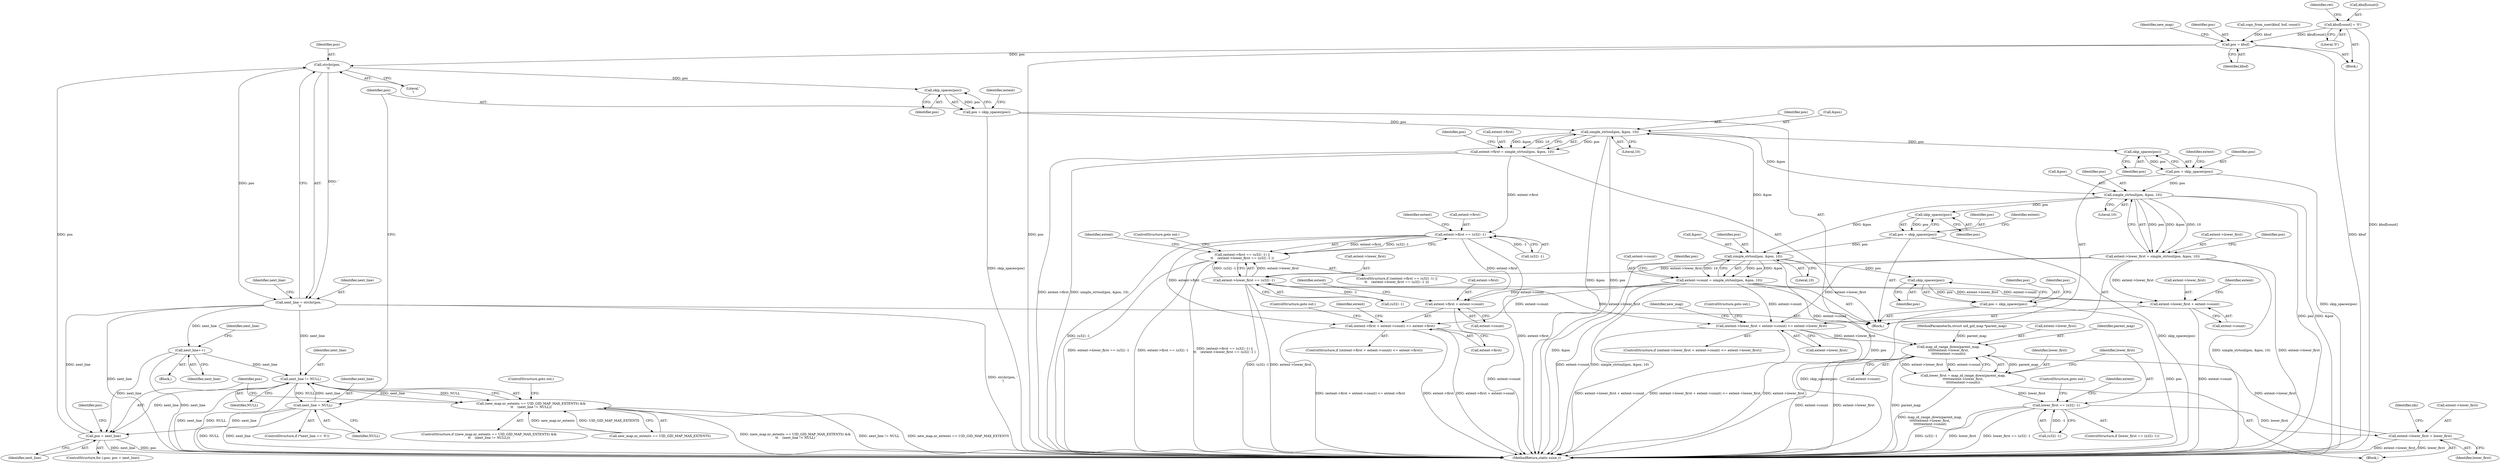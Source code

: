 digraph "0_linux_6708075f104c3c9b04b23336bb0366ca30c3931b@array" {
"1000221" [label="(Call,kbuf[count] = '\0')"];
"1000230" [label="(Call,pos = kbuf)"];
"1000256" [label="(Call,strchr(pos, '\n'))"];
"1000254" [label="(Call,next_line = strchr(pos, '\n'))"];
"1000240" [label="(Call,pos = next_line)"];
"1000266" [label="(Call,next_line++)"];
"1000408" [label="(Call,next_line != NULL)"];
"1000273" [label="(Call,next_line = NULL)"];
"1000402" [label="(Call,(new_map.nr_extents == UID_GID_MAP_MAX_EXTENTS) &&\n\t\t    (next_line != NULL))"];
"1000278" [label="(Call,skip_spaces(pos))"];
"1000276" [label="(Call,pos = skip_spaces(pos))"];
"1000284" [label="(Call,simple_strtoul(pos, &pos, 10))"];
"1000280" [label="(Call,extent->first = simple_strtoul(pos, &pos, 10))"];
"1000348" [label="(Call,extent->first == (u32) -1)"];
"1000347" [label="(Call,(extent->first == (u32) -1) ||\n\t\t    (extent->lower_first == (u32) -1 ))"];
"1000366" [label="(Call,(extent->first + extent->count) <= extent->first)"];
"1000367" [label="(Call,extent->first + extent->count)"];
"1000297" [label="(Call,skip_spaces(pos))"];
"1000295" [label="(Call,pos = skip_spaces(pos))"];
"1000303" [label="(Call,simple_strtoul(pos, &pos, 10))"];
"1000299" [label="(Call,extent->lower_first = simple_strtoul(pos, &pos, 10))"];
"1000356" [label="(Call,extent->lower_first == (u32) -1)"];
"1000379" [label="(Call,(extent->lower_first + extent->count) <= extent->lower_first)"];
"1000455" [label="(Call,map_id_range_down(parent_map,\n\t\t\t\t\t\textent->lower_first,\n\t\t\t\t\t\textent->count))"];
"1000453" [label="(Call,lower_first = map_id_range_down(parent_map,\n\t\t\t\t\t\textent->lower_first,\n\t\t\t\t\t\textent->count))"];
"1000464" [label="(Call,lower_first == (u32) -1)"];
"1000471" [label="(Call,extent->lower_first = lower_first)"];
"1000380" [label="(Call,extent->lower_first + extent->count)"];
"1000316" [label="(Call,skip_spaces(pos))"];
"1000314" [label="(Call,pos = skip_spaces(pos))"];
"1000322" [label="(Call,simple_strtoul(pos, &pos, 10))"];
"1000318" [label="(Call,extent->count = simple_strtoul(pos, &pos, 10))"];
"1000338" [label="(Call,skip_spaces(pos))"];
"1000336" [label="(Call,pos = skip_spaces(pos))"];
"1000457" [label="(Call,extent->lower_first)"];
"1000227" [label="(Identifier,ret)"];
"1000316" [label="(Call,skip_spaces(pos))"];
"1000315" [label="(Identifier,pos)"];
"1000369" [label="(Identifier,extent)"];
"1000387" [label="(Call,extent->lower_first)"];
"1000465" [label="(Identifier,lower_first)"];
"1000320" [label="(Identifier,extent)"];
"1000293" [label="(Identifier,pos)"];
"1000346" [label="(ControlStructure,if ((extent->first == (u32) -1) ||\n\t\t    (extent->lower_first == (u32) -1 )))"];
"1000307" [label="(Literal,10)"];
"1000463" [label="(ControlStructure,if (lower_first == (u32) -1))"];
"1000357" [label="(Call,extent->lower_first)"];
"1000317" [label="(Identifier,pos)"];
"1000377" [label="(ControlStructure,goto out;)"];
"1000284" [label="(Call,simple_strtoul(pos, &pos, 10))"];
"1000240" [label="(Call,pos = next_line)"];
"1000374" [label="(Call,extent->first)"];
"1000410" [label="(Identifier,NULL)"];
"1000276" [label="(Call,pos = skip_spaces(pos))"];
"1000281" [label="(Call,extent->first)"];
"1000305" [label="(Call,&pos)"];
"1000295" [label="(Call,pos = skip_spaces(pos))"];
"1000384" [label="(Call,extent->count)"];
"1000273" [label="(Call,next_line = NULL)"];
"1000375" [label="(Identifier,extent)"];
"1000300" [label="(Call,extent->lower_first)"];
"1000464" [label="(Call,lower_first == (u32) -1)"];
"1000371" [label="(Call,extent->count)"];
"1000368" [label="(Call,extent->first)"];
"1000336" [label="(Call,pos = skip_spaces(pos))"];
"1000254" [label="(Call,next_line = strchr(pos, '\n'))"];
"1000401" [label="(ControlStructure,if ((new_map.nr_extents == UID_GID_MAP_MAX_EXTENTS) &&\n\t\t    (next_line != NULL)))"];
"1000390" [label="(ControlStructure,goto out;)"];
"1000466" [label="(Call,(u32) -1)"];
"1000296" [label="(Identifier,pos)"];
"1000367" [label="(Call,extent->first + extent->count)"];
"1000225" [label="(Literal,'\0')"];
"1000323" [label="(Identifier,pos)"];
"1000366" [label="(Call,(extent->first + extent->count) <= extent->first)"];
"1000299" [label="(Call,extent->lower_first = simple_strtoul(pos, &pos, 10))"];
"1000267" [label="(Identifier,next_line)"];
"1000348" [label="(Call,extent->first == (u32) -1)"];
"1000358" [label="(Identifier,extent)"];
"1000285" [label="(Identifier,pos)"];
"1000288" [label="(Literal,10)"];
"1000337" [label="(Identifier,pos)"];
"1000326" [label="(Literal,10)"];
"1000352" [label="(Call,(u32) -1)"];
"1000232" [label="(Identifier,kbuf)"];
"1000382" [label="(Identifier,extent)"];
"1000238" [label="(ControlStructure,for (;pos; pos = next_line))"];
"1000222" [label="(Call,kbuf[count])"];
"1000221" [label="(Call,kbuf[count] = '\0')"];
"1000255" [label="(Identifier,next_line)"];
"1000456" [label="(Identifier,parent_map)"];
"1000314" [label="(Call,pos = skip_spaces(pos))"];
"1000339" [label="(Identifier,pos)"];
"1000268" [label="(ControlStructure,if (*next_line == '\0'))"];
"1000379" [label="(Call,(extent->lower_first + extent->count) <= extent->lower_first)"];
"1000274" [label="(Identifier,next_line)"];
"1000280" [label="(Call,extent->first = simple_strtoul(pos, &pos, 10))"];
"1000443" [label="(Block,)"];
"1000330" [label="(Identifier,pos)"];
"1000402" [label="(Call,(new_map.nr_extents == UID_GID_MAP_MAX_EXTENTS) &&\n\t\t    (next_line != NULL))"];
"1000301" [label="(Identifier,extent)"];
"1000322" [label="(Call,simple_strtoul(pos, &pos, 10))"];
"1000298" [label="(Identifier,pos)"];
"1000518" [label="(MethodReturn,static ssize_t)"];
"1000277" [label="(Identifier,pos)"];
"1000241" [label="(Identifier,pos)"];
"1000257" [label="(Identifier,pos)"];
"1000408" [label="(Call,next_line != NULL)"];
"1000471" [label="(Call,extent->lower_first = lower_first)"];
"1000411" [label="(ControlStructure,goto out;)"];
"1000235" [label="(Identifier,new_map)"];
"1000454" [label="(Identifier,lower_first)"];
"1000125" [label="(MethodParameterIn,struct uid_gid_map *parent_map)"];
"1000243" [label="(Block,)"];
"1000470" [label="(ControlStructure,goto out;)"];
"1000356" [label="(Call,extent->lower_first == (u32) -1)"];
"1000381" [label="(Call,extent->lower_first)"];
"1000455" [label="(Call,map_id_range_down(parent_map,\n\t\t\t\t\t\textent->lower_first,\n\t\t\t\t\t\textent->count))"];
"1000319" [label="(Call,extent->count)"];
"1000231" [label="(Identifier,pos)"];
"1000343" [label="(Identifier,pos)"];
"1000286" [label="(Call,&pos)"];
"1000230" [label="(Call,pos = kbuf)"];
"1000338" [label="(Call,skip_spaces(pos))"];
"1000347" [label="(Call,(extent->first == (u32) -1) ||\n\t\t    (extent->lower_first == (u32) -1 ))"];
"1000349" [label="(Call,extent->first)"];
"1000297" [label="(Call,skip_spaces(pos))"];
"1000126" [label="(Block,)"];
"1000279" [label="(Identifier,pos)"];
"1000312" [label="(Identifier,pos)"];
"1000403" [label="(Call,new_map.nr_extents == UID_GID_MAP_MAX_EXTENTS)"];
"1000282" [label="(Identifier,extent)"];
"1000260" [label="(Identifier,next_line)"];
"1000261" [label="(Block,)"];
"1000380" [label="(Call,extent->lower_first + extent->count)"];
"1000275" [label="(Identifier,NULL)"];
"1000256" [label="(Call,strchr(pos, '\n'))"];
"1000278" [label="(Call,skip_spaces(pos))"];
"1000365" [label="(ControlStructure,if ((extent->first + extent->count) <= extent->first))"];
"1000318" [label="(Call,extent->count = simple_strtoul(pos, &pos, 10))"];
"1000216" [label="(Call,copy_from_user(kbuf, buf, count))"];
"1000394" [label="(Identifier,new_map)"];
"1000475" [label="(Identifier,lower_first)"];
"1000409" [label="(Identifier,next_line)"];
"1000271" [label="(Identifier,next_line)"];
"1000364" [label="(ControlStructure,goto out;)"];
"1000360" [label="(Call,(u32) -1)"];
"1000472" [label="(Call,extent->lower_first)"];
"1000453" [label="(Call,lower_first = map_id_range_down(parent_map,\n\t\t\t\t\t\textent->lower_first,\n\t\t\t\t\t\textent->count))"];
"1000239" [label="(Identifier,pos)"];
"1000378" [label="(ControlStructure,if ((extent->lower_first + extent->count) <= extent->lower_first))"];
"1000324" [label="(Call,&pos)"];
"1000473" [label="(Identifier,extent)"];
"1000388" [label="(Identifier,extent)"];
"1000442" [label="(Identifier,idx)"];
"1000242" [label="(Identifier,next_line)"];
"1000258" [label="(Literal,'\n')"];
"1000460" [label="(Call,extent->count)"];
"1000303" [label="(Call,simple_strtoul(pos, &pos, 10))"];
"1000304" [label="(Identifier,pos)"];
"1000266" [label="(Call,next_line++)"];
"1000221" -> "1000126"  [label="AST: "];
"1000221" -> "1000225"  [label="CFG: "];
"1000222" -> "1000221"  [label="AST: "];
"1000225" -> "1000221"  [label="AST: "];
"1000227" -> "1000221"  [label="CFG: "];
"1000221" -> "1000518"  [label="DDG: kbuf[count]"];
"1000221" -> "1000230"  [label="DDG: kbuf[count]"];
"1000230" -> "1000126"  [label="AST: "];
"1000230" -> "1000232"  [label="CFG: "];
"1000231" -> "1000230"  [label="AST: "];
"1000232" -> "1000230"  [label="AST: "];
"1000235" -> "1000230"  [label="CFG: "];
"1000230" -> "1000518"  [label="DDG: pos"];
"1000230" -> "1000518"  [label="DDG: kbuf"];
"1000216" -> "1000230"  [label="DDG: kbuf"];
"1000230" -> "1000256"  [label="DDG: pos"];
"1000256" -> "1000254"  [label="AST: "];
"1000256" -> "1000258"  [label="CFG: "];
"1000257" -> "1000256"  [label="AST: "];
"1000258" -> "1000256"  [label="AST: "];
"1000254" -> "1000256"  [label="CFG: "];
"1000256" -> "1000254"  [label="DDG: pos"];
"1000256" -> "1000254"  [label="DDG: '\n'"];
"1000240" -> "1000256"  [label="DDG: pos"];
"1000256" -> "1000278"  [label="DDG: pos"];
"1000254" -> "1000243"  [label="AST: "];
"1000255" -> "1000254"  [label="AST: "];
"1000260" -> "1000254"  [label="CFG: "];
"1000254" -> "1000518"  [label="DDG: next_line"];
"1000254" -> "1000518"  [label="DDG: strchr(pos, '\n')"];
"1000254" -> "1000240"  [label="DDG: next_line"];
"1000254" -> "1000266"  [label="DDG: next_line"];
"1000254" -> "1000408"  [label="DDG: next_line"];
"1000240" -> "1000238"  [label="AST: "];
"1000240" -> "1000242"  [label="CFG: "];
"1000241" -> "1000240"  [label="AST: "];
"1000242" -> "1000240"  [label="AST: "];
"1000239" -> "1000240"  [label="CFG: "];
"1000240" -> "1000518"  [label="DDG: next_line"];
"1000240" -> "1000518"  [label="DDG: pos"];
"1000408" -> "1000240"  [label="DDG: next_line"];
"1000266" -> "1000240"  [label="DDG: next_line"];
"1000273" -> "1000240"  [label="DDG: next_line"];
"1000266" -> "1000261"  [label="AST: "];
"1000266" -> "1000267"  [label="CFG: "];
"1000267" -> "1000266"  [label="AST: "];
"1000271" -> "1000266"  [label="CFG: "];
"1000266" -> "1000518"  [label="DDG: next_line"];
"1000266" -> "1000408"  [label="DDG: next_line"];
"1000408" -> "1000402"  [label="AST: "];
"1000408" -> "1000410"  [label="CFG: "];
"1000409" -> "1000408"  [label="AST: "];
"1000410" -> "1000408"  [label="AST: "];
"1000402" -> "1000408"  [label="CFG: "];
"1000408" -> "1000518"  [label="DDG: next_line"];
"1000408" -> "1000518"  [label="DDG: NULL"];
"1000408" -> "1000273"  [label="DDG: NULL"];
"1000408" -> "1000402"  [label="DDG: next_line"];
"1000408" -> "1000402"  [label="DDG: NULL"];
"1000273" -> "1000408"  [label="DDG: next_line"];
"1000273" -> "1000268"  [label="AST: "];
"1000273" -> "1000275"  [label="CFG: "];
"1000274" -> "1000273"  [label="AST: "];
"1000275" -> "1000273"  [label="AST: "];
"1000277" -> "1000273"  [label="CFG: "];
"1000273" -> "1000518"  [label="DDG: NULL"];
"1000273" -> "1000518"  [label="DDG: next_line"];
"1000402" -> "1000401"  [label="AST: "];
"1000402" -> "1000403"  [label="CFG: "];
"1000403" -> "1000402"  [label="AST: "];
"1000411" -> "1000402"  [label="CFG: "];
"1000241" -> "1000402"  [label="CFG: "];
"1000402" -> "1000518"  [label="DDG: (new_map.nr_extents == UID_GID_MAP_MAX_EXTENTS) &&\n\t\t    (next_line != NULL)"];
"1000402" -> "1000518"  [label="DDG: next_line != NULL"];
"1000402" -> "1000518"  [label="DDG: new_map.nr_extents == UID_GID_MAP_MAX_EXTENTS"];
"1000403" -> "1000402"  [label="DDG: new_map.nr_extents"];
"1000403" -> "1000402"  [label="DDG: UID_GID_MAP_MAX_EXTENTS"];
"1000278" -> "1000276"  [label="AST: "];
"1000278" -> "1000279"  [label="CFG: "];
"1000279" -> "1000278"  [label="AST: "];
"1000276" -> "1000278"  [label="CFG: "];
"1000278" -> "1000276"  [label="DDG: pos"];
"1000276" -> "1000243"  [label="AST: "];
"1000277" -> "1000276"  [label="AST: "];
"1000282" -> "1000276"  [label="CFG: "];
"1000276" -> "1000518"  [label="DDG: skip_spaces(pos)"];
"1000276" -> "1000284"  [label="DDG: pos"];
"1000284" -> "1000280"  [label="AST: "];
"1000284" -> "1000288"  [label="CFG: "];
"1000285" -> "1000284"  [label="AST: "];
"1000286" -> "1000284"  [label="AST: "];
"1000288" -> "1000284"  [label="AST: "];
"1000280" -> "1000284"  [label="CFG: "];
"1000284" -> "1000518"  [label="DDG: &pos"];
"1000284" -> "1000518"  [label="DDG: pos"];
"1000284" -> "1000280"  [label="DDG: pos"];
"1000284" -> "1000280"  [label="DDG: &pos"];
"1000284" -> "1000280"  [label="DDG: 10"];
"1000322" -> "1000284"  [label="DDG: &pos"];
"1000284" -> "1000297"  [label="DDG: pos"];
"1000284" -> "1000303"  [label="DDG: &pos"];
"1000280" -> "1000243"  [label="AST: "];
"1000281" -> "1000280"  [label="AST: "];
"1000293" -> "1000280"  [label="CFG: "];
"1000280" -> "1000518"  [label="DDG: simple_strtoul(pos, &pos, 10)"];
"1000280" -> "1000518"  [label="DDG: extent->first"];
"1000280" -> "1000348"  [label="DDG: extent->first"];
"1000348" -> "1000347"  [label="AST: "];
"1000348" -> "1000352"  [label="CFG: "];
"1000349" -> "1000348"  [label="AST: "];
"1000352" -> "1000348"  [label="AST: "];
"1000358" -> "1000348"  [label="CFG: "];
"1000347" -> "1000348"  [label="CFG: "];
"1000348" -> "1000518"  [label="DDG: extent->first"];
"1000348" -> "1000518"  [label="DDG: (u32) -1"];
"1000348" -> "1000347"  [label="DDG: extent->first"];
"1000348" -> "1000347"  [label="DDG: (u32) -1"];
"1000352" -> "1000348"  [label="DDG: -1"];
"1000348" -> "1000366"  [label="DDG: extent->first"];
"1000348" -> "1000367"  [label="DDG: extent->first"];
"1000347" -> "1000346"  [label="AST: "];
"1000347" -> "1000356"  [label="CFG: "];
"1000356" -> "1000347"  [label="AST: "];
"1000364" -> "1000347"  [label="CFG: "];
"1000369" -> "1000347"  [label="CFG: "];
"1000347" -> "1000518"  [label="DDG: extent->lower_first == (u32) -1"];
"1000347" -> "1000518"  [label="DDG: extent->first == (u32) -1"];
"1000347" -> "1000518"  [label="DDG: (extent->first == (u32) -1) ||\n\t\t    (extent->lower_first == (u32) -1 )"];
"1000356" -> "1000347"  [label="DDG: extent->lower_first"];
"1000356" -> "1000347"  [label="DDG: (u32) -1"];
"1000366" -> "1000365"  [label="AST: "];
"1000366" -> "1000374"  [label="CFG: "];
"1000367" -> "1000366"  [label="AST: "];
"1000374" -> "1000366"  [label="AST: "];
"1000377" -> "1000366"  [label="CFG: "];
"1000382" -> "1000366"  [label="CFG: "];
"1000366" -> "1000518"  [label="DDG: extent->first + extent->count"];
"1000366" -> "1000518"  [label="DDG: (extent->first + extent->count) <= extent->first"];
"1000366" -> "1000518"  [label="DDG: extent->first"];
"1000318" -> "1000366"  [label="DDG: extent->count"];
"1000367" -> "1000371"  [label="CFG: "];
"1000368" -> "1000367"  [label="AST: "];
"1000371" -> "1000367"  [label="AST: "];
"1000375" -> "1000367"  [label="CFG: "];
"1000367" -> "1000518"  [label="DDG: extent->count"];
"1000318" -> "1000367"  [label="DDG: extent->count"];
"1000297" -> "1000295"  [label="AST: "];
"1000297" -> "1000298"  [label="CFG: "];
"1000298" -> "1000297"  [label="AST: "];
"1000295" -> "1000297"  [label="CFG: "];
"1000297" -> "1000295"  [label="DDG: pos"];
"1000295" -> "1000243"  [label="AST: "];
"1000296" -> "1000295"  [label="AST: "];
"1000301" -> "1000295"  [label="CFG: "];
"1000295" -> "1000518"  [label="DDG: skip_spaces(pos)"];
"1000295" -> "1000303"  [label="DDG: pos"];
"1000303" -> "1000299"  [label="AST: "];
"1000303" -> "1000307"  [label="CFG: "];
"1000304" -> "1000303"  [label="AST: "];
"1000305" -> "1000303"  [label="AST: "];
"1000307" -> "1000303"  [label="AST: "];
"1000299" -> "1000303"  [label="CFG: "];
"1000303" -> "1000518"  [label="DDG: pos"];
"1000303" -> "1000518"  [label="DDG: &pos"];
"1000303" -> "1000299"  [label="DDG: pos"];
"1000303" -> "1000299"  [label="DDG: &pos"];
"1000303" -> "1000299"  [label="DDG: 10"];
"1000303" -> "1000316"  [label="DDG: pos"];
"1000303" -> "1000322"  [label="DDG: &pos"];
"1000299" -> "1000243"  [label="AST: "];
"1000300" -> "1000299"  [label="AST: "];
"1000312" -> "1000299"  [label="CFG: "];
"1000299" -> "1000518"  [label="DDG: simple_strtoul(pos, &pos, 10)"];
"1000299" -> "1000518"  [label="DDG: extent->lower_first"];
"1000299" -> "1000356"  [label="DDG: extent->lower_first"];
"1000299" -> "1000379"  [label="DDG: extent->lower_first"];
"1000299" -> "1000380"  [label="DDG: extent->lower_first"];
"1000356" -> "1000360"  [label="CFG: "];
"1000357" -> "1000356"  [label="AST: "];
"1000360" -> "1000356"  [label="AST: "];
"1000356" -> "1000518"  [label="DDG: extent->lower_first"];
"1000356" -> "1000518"  [label="DDG: (u32) -1"];
"1000360" -> "1000356"  [label="DDG: -1"];
"1000356" -> "1000379"  [label="DDG: extent->lower_first"];
"1000356" -> "1000380"  [label="DDG: extent->lower_first"];
"1000379" -> "1000378"  [label="AST: "];
"1000379" -> "1000387"  [label="CFG: "];
"1000380" -> "1000379"  [label="AST: "];
"1000387" -> "1000379"  [label="AST: "];
"1000390" -> "1000379"  [label="CFG: "];
"1000394" -> "1000379"  [label="CFG: "];
"1000379" -> "1000518"  [label="DDG: extent->lower_first + extent->count"];
"1000379" -> "1000518"  [label="DDG: (extent->lower_first + extent->count) <= extent->lower_first"];
"1000379" -> "1000518"  [label="DDG: extent->lower_first"];
"1000318" -> "1000379"  [label="DDG: extent->count"];
"1000379" -> "1000455"  [label="DDG: extent->lower_first"];
"1000455" -> "1000453"  [label="AST: "];
"1000455" -> "1000460"  [label="CFG: "];
"1000456" -> "1000455"  [label="AST: "];
"1000457" -> "1000455"  [label="AST: "];
"1000460" -> "1000455"  [label="AST: "];
"1000453" -> "1000455"  [label="CFG: "];
"1000455" -> "1000518"  [label="DDG: extent->count"];
"1000455" -> "1000518"  [label="DDG: extent->lower_first"];
"1000455" -> "1000518"  [label="DDG: parent_map"];
"1000455" -> "1000453"  [label="DDG: parent_map"];
"1000455" -> "1000453"  [label="DDG: extent->lower_first"];
"1000455" -> "1000453"  [label="DDG: extent->count"];
"1000125" -> "1000455"  [label="DDG: parent_map"];
"1000471" -> "1000455"  [label="DDG: extent->lower_first"];
"1000318" -> "1000455"  [label="DDG: extent->count"];
"1000453" -> "1000443"  [label="AST: "];
"1000454" -> "1000453"  [label="AST: "];
"1000465" -> "1000453"  [label="CFG: "];
"1000453" -> "1000518"  [label="DDG: map_id_range_down(parent_map,\n\t\t\t\t\t\textent->lower_first,\n\t\t\t\t\t\textent->count)"];
"1000453" -> "1000464"  [label="DDG: lower_first"];
"1000464" -> "1000463"  [label="AST: "];
"1000464" -> "1000466"  [label="CFG: "];
"1000465" -> "1000464"  [label="AST: "];
"1000466" -> "1000464"  [label="AST: "];
"1000470" -> "1000464"  [label="CFG: "];
"1000473" -> "1000464"  [label="CFG: "];
"1000464" -> "1000518"  [label="DDG: lower_first"];
"1000464" -> "1000518"  [label="DDG: lower_first == (u32) -1"];
"1000464" -> "1000518"  [label="DDG: (u32) -1"];
"1000466" -> "1000464"  [label="DDG: -1"];
"1000464" -> "1000471"  [label="DDG: lower_first"];
"1000471" -> "1000443"  [label="AST: "];
"1000471" -> "1000475"  [label="CFG: "];
"1000472" -> "1000471"  [label="AST: "];
"1000475" -> "1000471"  [label="AST: "];
"1000442" -> "1000471"  [label="CFG: "];
"1000471" -> "1000518"  [label="DDG: extent->lower_first"];
"1000471" -> "1000518"  [label="DDG: lower_first"];
"1000380" -> "1000384"  [label="CFG: "];
"1000381" -> "1000380"  [label="AST: "];
"1000384" -> "1000380"  [label="AST: "];
"1000388" -> "1000380"  [label="CFG: "];
"1000380" -> "1000518"  [label="DDG: extent->count"];
"1000318" -> "1000380"  [label="DDG: extent->count"];
"1000316" -> "1000314"  [label="AST: "];
"1000316" -> "1000317"  [label="CFG: "];
"1000317" -> "1000316"  [label="AST: "];
"1000314" -> "1000316"  [label="CFG: "];
"1000316" -> "1000314"  [label="DDG: pos"];
"1000314" -> "1000243"  [label="AST: "];
"1000315" -> "1000314"  [label="AST: "];
"1000320" -> "1000314"  [label="CFG: "];
"1000314" -> "1000518"  [label="DDG: skip_spaces(pos)"];
"1000314" -> "1000322"  [label="DDG: pos"];
"1000322" -> "1000318"  [label="AST: "];
"1000322" -> "1000326"  [label="CFG: "];
"1000323" -> "1000322"  [label="AST: "];
"1000324" -> "1000322"  [label="AST: "];
"1000326" -> "1000322"  [label="AST: "];
"1000318" -> "1000322"  [label="CFG: "];
"1000322" -> "1000518"  [label="DDG: &pos"];
"1000322" -> "1000518"  [label="DDG: pos"];
"1000322" -> "1000318"  [label="DDG: pos"];
"1000322" -> "1000318"  [label="DDG: &pos"];
"1000322" -> "1000318"  [label="DDG: 10"];
"1000322" -> "1000338"  [label="DDG: pos"];
"1000318" -> "1000243"  [label="AST: "];
"1000319" -> "1000318"  [label="AST: "];
"1000330" -> "1000318"  [label="CFG: "];
"1000318" -> "1000518"  [label="DDG: extent->count"];
"1000318" -> "1000518"  [label="DDG: simple_strtoul(pos, &pos, 10)"];
"1000338" -> "1000336"  [label="AST: "];
"1000338" -> "1000339"  [label="CFG: "];
"1000339" -> "1000338"  [label="AST: "];
"1000336" -> "1000338"  [label="CFG: "];
"1000338" -> "1000336"  [label="DDG: pos"];
"1000336" -> "1000243"  [label="AST: "];
"1000337" -> "1000336"  [label="AST: "];
"1000343" -> "1000336"  [label="CFG: "];
"1000336" -> "1000518"  [label="DDG: skip_spaces(pos)"];
"1000336" -> "1000518"  [label="DDG: pos"];
}
